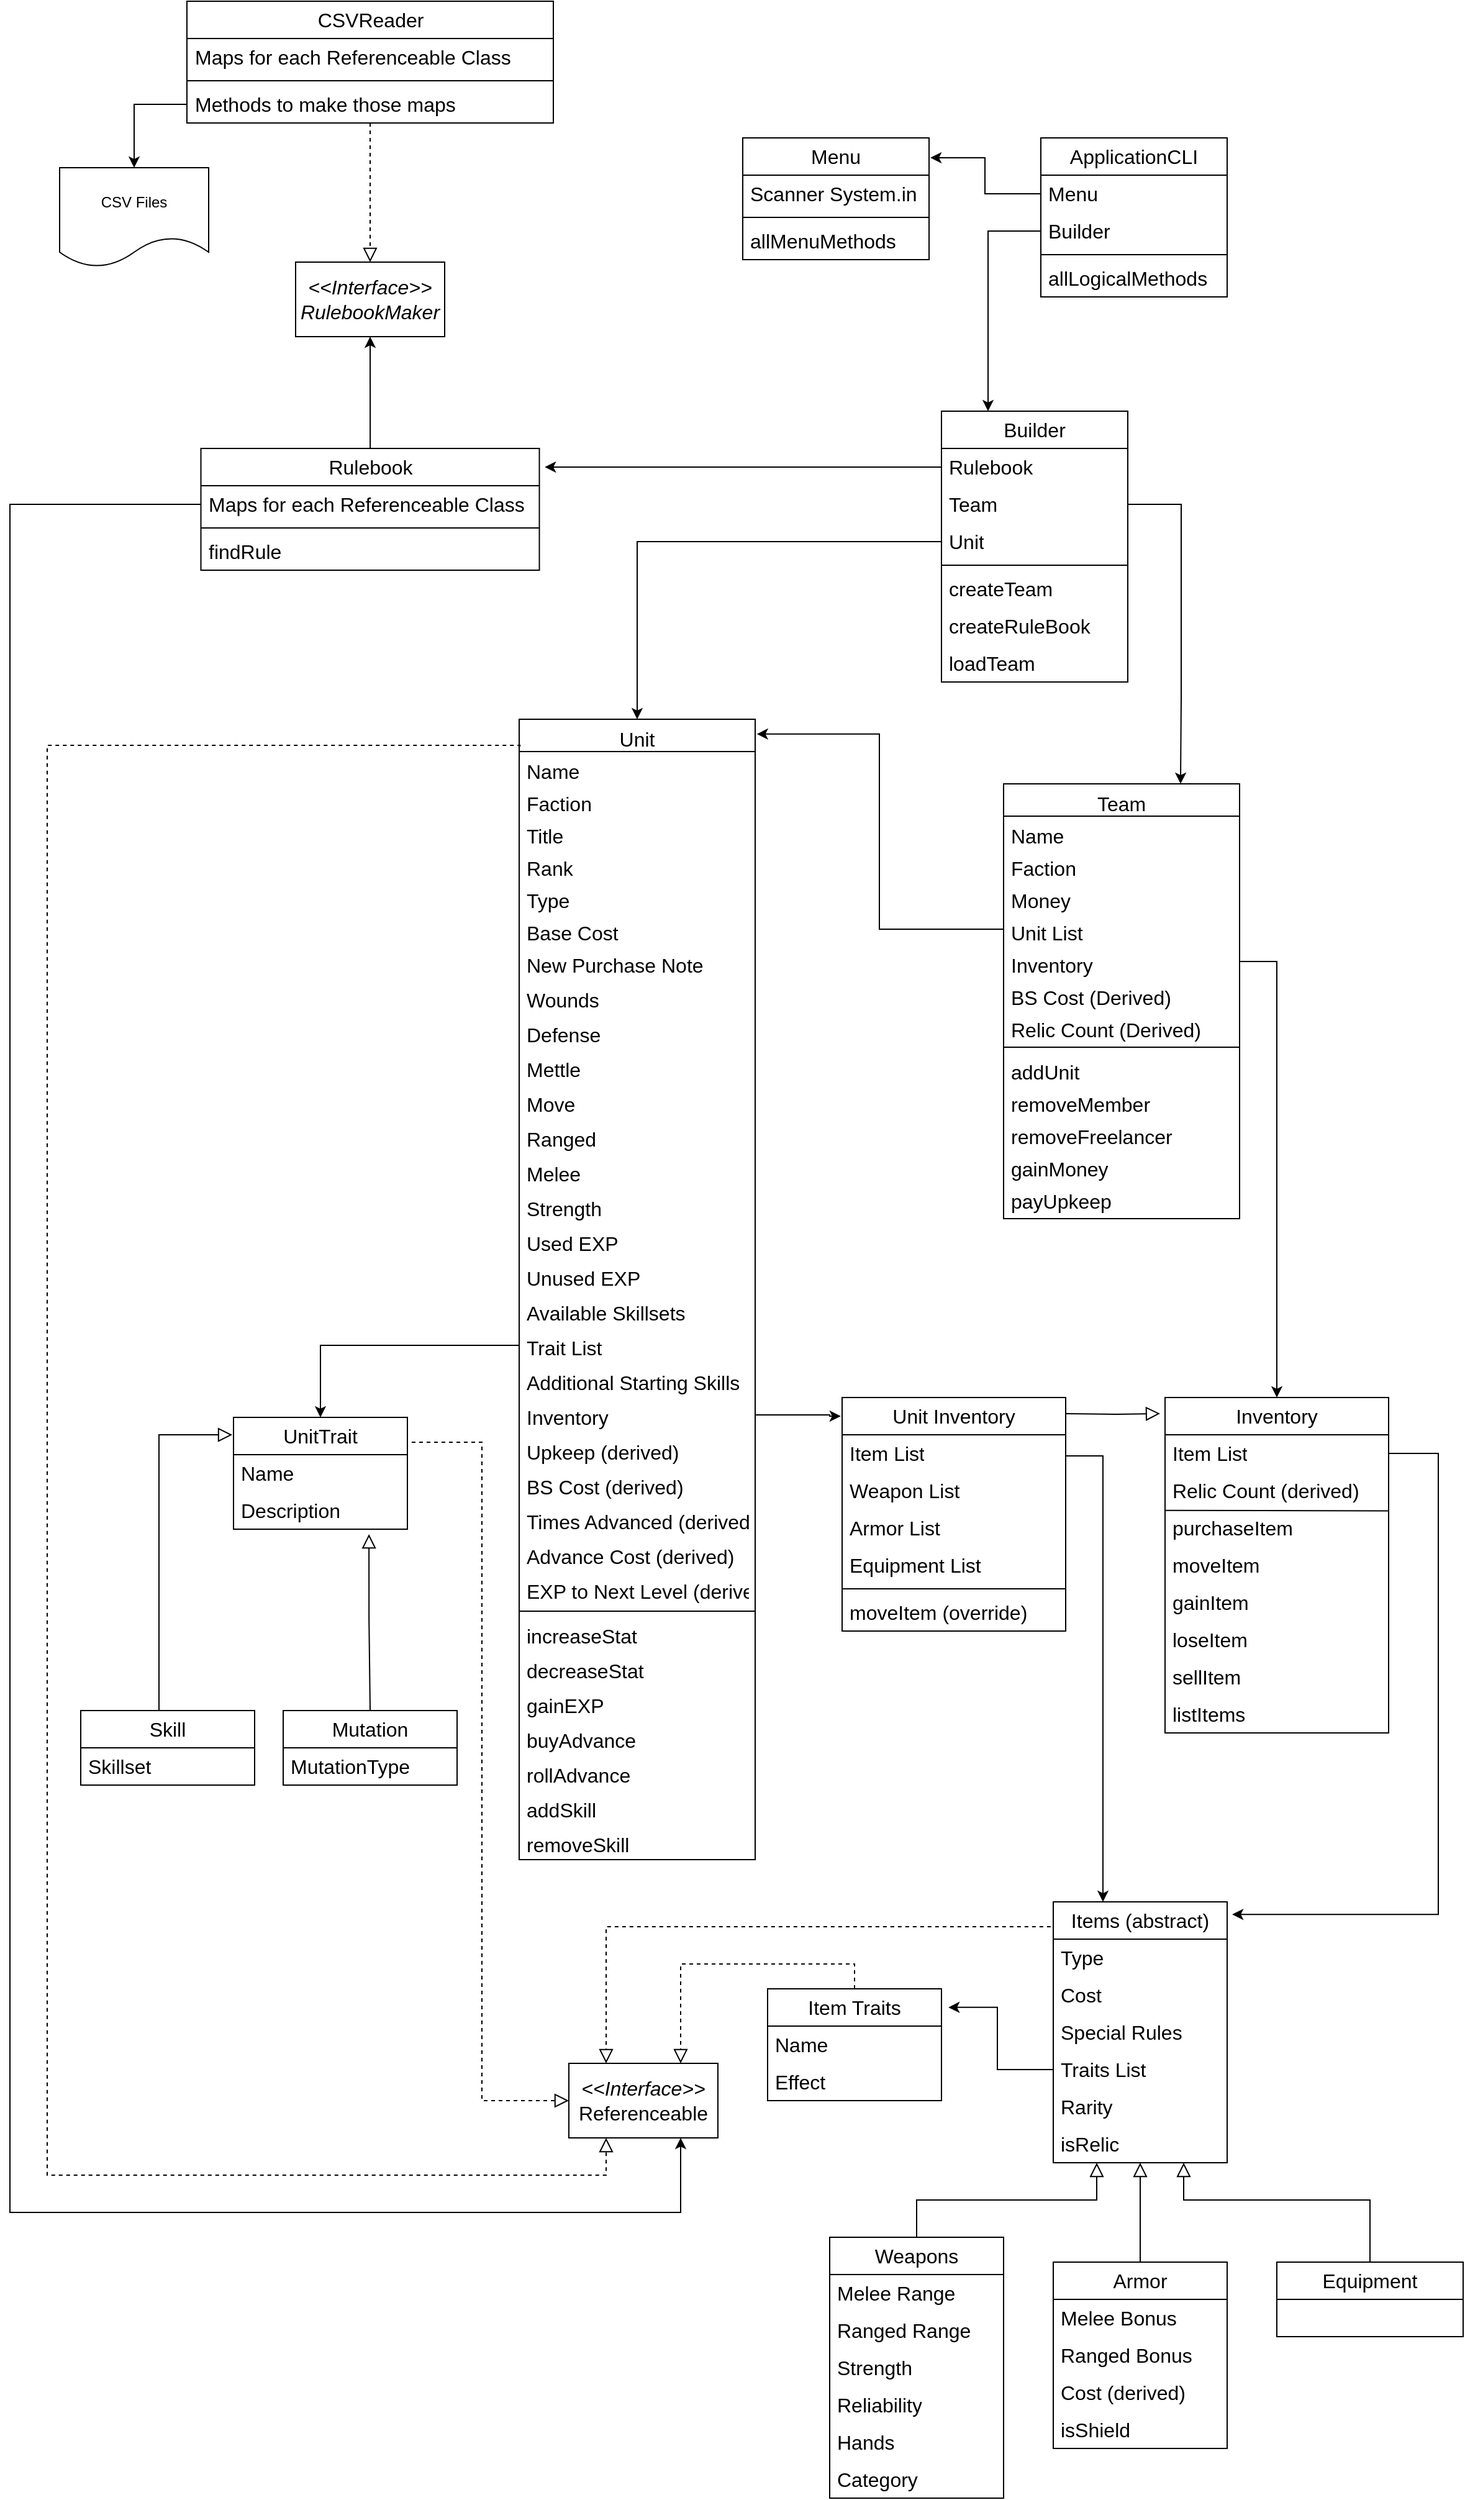 <mxfile version="23.1.5" type="device">
  <diagram id="C5RBs43oDa-KdzZeNtuy" name="Page-1">
    <mxGraphModel dx="2261" dy="1963" grid="1" gridSize="10" guides="1" tooltips="1" connect="1" arrows="1" fold="1" page="1" pageScale="1" pageWidth="827" pageHeight="1169" math="0" shadow="0">
      <root>
        <mxCell id="WIyWlLk6GJQsqaUBKTNV-0" />
        <mxCell id="WIyWlLk6GJQsqaUBKTNV-1" parent="WIyWlLk6GJQsqaUBKTNV-0" />
        <mxCell id="zkfFHV4jXpPFQw0GAbJ--0" value="Unit" style="swimlane;fontStyle=0;align=center;verticalAlign=top;childLayout=stackLayout;horizontal=1;startSize=26;horizontalStack=0;resizeParent=1;resizeLast=0;collapsible=1;marginBottom=0;rounded=0;shadow=0;strokeWidth=1;fontSize=16;" parent="WIyWlLk6GJQsqaUBKTNV-1" vertex="1">
          <mxGeometry x="-200" y="-22" width="190" height="918" as="geometry">
            <mxRectangle x="130" y="40" width="160" height="26" as="alternateBounds" />
          </mxGeometry>
        </mxCell>
        <mxCell id="zkfFHV4jXpPFQw0GAbJ--1" value="Name" style="text;align=left;verticalAlign=top;spacingLeft=4;spacingRight=4;overflow=hidden;rotatable=0;points=[[0,0.5],[1,0.5]];portConstraint=eastwest;fontSize=16;" parent="zkfFHV4jXpPFQw0GAbJ--0" vertex="1">
          <mxGeometry y="26" width="190" height="26" as="geometry" />
        </mxCell>
        <mxCell id="zkfFHV4jXpPFQw0GAbJ--2" value="Faction" style="text;align=left;verticalAlign=top;spacingLeft=4;spacingRight=4;overflow=hidden;rotatable=0;points=[[0,0.5],[1,0.5]];portConstraint=eastwest;rounded=0;shadow=0;html=0;fontSize=16;" parent="zkfFHV4jXpPFQw0GAbJ--0" vertex="1">
          <mxGeometry y="52" width="190" height="26" as="geometry" />
        </mxCell>
        <mxCell id="zkfFHV4jXpPFQw0GAbJ--3" value="Title" style="text;align=left;verticalAlign=top;spacingLeft=4;spacingRight=4;overflow=hidden;rotatable=0;points=[[0,0.5],[1,0.5]];portConstraint=eastwest;rounded=0;shadow=0;html=0;fontSize=16;" parent="zkfFHV4jXpPFQw0GAbJ--0" vertex="1">
          <mxGeometry y="78" width="190" height="26" as="geometry" />
        </mxCell>
        <mxCell id="zkfFHV4jXpPFQw0GAbJ--5" value="Rank" style="text;align=left;verticalAlign=top;spacingLeft=4;spacingRight=4;overflow=hidden;rotatable=0;points=[[0,0.5],[1,0.5]];portConstraint=eastwest;fontSize=16;" parent="zkfFHV4jXpPFQw0GAbJ--0" vertex="1">
          <mxGeometry y="104" width="190" height="26" as="geometry" />
        </mxCell>
        <mxCell id="XmAUDb123JBUmeb0tgPc-13" value="Type" style="text;align=left;verticalAlign=top;spacingLeft=4;spacingRight=4;overflow=hidden;rotatable=0;points=[[0,0.5],[1,0.5]];portConstraint=eastwest;fontSize=16;" parent="zkfFHV4jXpPFQw0GAbJ--0" vertex="1">
          <mxGeometry y="130" width="190" height="26" as="geometry" />
        </mxCell>
        <mxCell id="XmAUDb123JBUmeb0tgPc-14" value="Base Cost" style="text;align=left;verticalAlign=top;spacingLeft=4;spacingRight=4;overflow=hidden;rotatable=0;points=[[0,0.5],[1,0.5]];portConstraint=eastwest;fontSize=16;" parent="zkfFHV4jXpPFQw0GAbJ--0" vertex="1">
          <mxGeometry y="156" width="190" height="26" as="geometry" />
        </mxCell>
        <mxCell id="XmAUDb123JBUmeb0tgPc-22" value="New Purchase Note" style="text;align=left;verticalAlign=top;spacingLeft=4;spacingRight=4;overflow=hidden;rotatable=0;points=[[0,0.5],[1,0.5]];portConstraint=eastwest;fontSize=16;" parent="zkfFHV4jXpPFQw0GAbJ--0" vertex="1">
          <mxGeometry y="182" width="190" height="28" as="geometry" />
        </mxCell>
        <mxCell id="nKGg7BLcYMt5oblcio4v-15" value="Wounds" style="text;align=left;verticalAlign=top;spacingLeft=4;spacingRight=4;overflow=hidden;rotatable=0;points=[[0,0.5],[1,0.5]];portConstraint=eastwest;fontSize=16;" parent="zkfFHV4jXpPFQw0GAbJ--0" vertex="1">
          <mxGeometry y="210" width="190" height="28" as="geometry" />
        </mxCell>
        <mxCell id="nKGg7BLcYMt5oblcio4v-16" value="Defense" style="text;align=left;verticalAlign=top;spacingLeft=4;spacingRight=4;overflow=hidden;rotatable=0;points=[[0,0.5],[1,0.5]];portConstraint=eastwest;fontSize=16;" parent="zkfFHV4jXpPFQw0GAbJ--0" vertex="1">
          <mxGeometry y="238" width="190" height="28" as="geometry" />
        </mxCell>
        <mxCell id="nKGg7BLcYMt5oblcio4v-17" value="Mettle" style="text;align=left;verticalAlign=top;spacingLeft=4;spacingRight=4;overflow=hidden;rotatable=0;points=[[0,0.5],[1,0.5]];portConstraint=eastwest;fontSize=16;" parent="zkfFHV4jXpPFQw0GAbJ--0" vertex="1">
          <mxGeometry y="266" width="190" height="28" as="geometry" />
        </mxCell>
        <mxCell id="nKGg7BLcYMt5oblcio4v-18" value="Move" style="text;align=left;verticalAlign=top;spacingLeft=4;spacingRight=4;overflow=hidden;rotatable=0;points=[[0,0.5],[1,0.5]];portConstraint=eastwest;fontSize=16;" parent="zkfFHV4jXpPFQw0GAbJ--0" vertex="1">
          <mxGeometry y="294" width="190" height="28" as="geometry" />
        </mxCell>
        <mxCell id="nKGg7BLcYMt5oblcio4v-19" value="Ranged" style="text;align=left;verticalAlign=top;spacingLeft=4;spacingRight=4;overflow=hidden;rotatable=0;points=[[0,0.5],[1,0.5]];portConstraint=eastwest;fontSize=16;" parent="zkfFHV4jXpPFQw0GAbJ--0" vertex="1">
          <mxGeometry y="322" width="190" height="28" as="geometry" />
        </mxCell>
        <mxCell id="nKGg7BLcYMt5oblcio4v-20" value="Melee" style="text;align=left;verticalAlign=top;spacingLeft=4;spacingRight=4;overflow=hidden;rotatable=0;points=[[0,0.5],[1,0.5]];portConstraint=eastwest;fontSize=16;" parent="zkfFHV4jXpPFQw0GAbJ--0" vertex="1">
          <mxGeometry y="350" width="190" height="28" as="geometry" />
        </mxCell>
        <mxCell id="nKGg7BLcYMt5oblcio4v-21" value="Strength" style="text;align=left;verticalAlign=top;spacingLeft=4;spacingRight=4;overflow=hidden;rotatable=0;points=[[0,0.5],[1,0.5]];portConstraint=eastwest;fontSize=16;" parent="zkfFHV4jXpPFQw0GAbJ--0" vertex="1">
          <mxGeometry y="378" width="190" height="28" as="geometry" />
        </mxCell>
        <mxCell id="XmAUDb123JBUmeb0tgPc-89" value="Used EXP" style="text;align=left;verticalAlign=top;spacingLeft=4;spacingRight=4;overflow=hidden;rotatable=0;points=[[0,0.5],[1,0.5]];portConstraint=eastwest;fontSize=16;" parent="zkfFHV4jXpPFQw0GAbJ--0" vertex="1">
          <mxGeometry y="406" width="190" height="28" as="geometry" />
        </mxCell>
        <mxCell id="nKGg7BLcYMt5oblcio4v-80" value="Unused EXP" style="text;align=left;verticalAlign=top;spacingLeft=4;spacingRight=4;overflow=hidden;rotatable=0;points=[[0,0.5],[1,0.5]];portConstraint=eastwest;fontSize=16;" parent="zkfFHV4jXpPFQw0GAbJ--0" vertex="1">
          <mxGeometry y="434" width="190" height="28" as="geometry" />
        </mxCell>
        <mxCell id="nKGg7BLcYMt5oblcio4v-87" value="Available Skillsets" style="text;align=left;verticalAlign=top;spacingLeft=4;spacingRight=4;overflow=hidden;rotatable=0;points=[[0,0.5],[1,0.5]];portConstraint=eastwest;fontSize=16;" parent="zkfFHV4jXpPFQw0GAbJ--0" vertex="1">
          <mxGeometry y="462" width="190" height="28" as="geometry" />
        </mxCell>
        <mxCell id="XmAUDb123JBUmeb0tgPc-23" value="Trait List" style="text;align=left;verticalAlign=top;spacingLeft=4;spacingRight=4;overflow=hidden;rotatable=0;points=[[0,0.5],[1,0.5]];portConstraint=eastwest;fontSize=16;" parent="zkfFHV4jXpPFQw0GAbJ--0" vertex="1">
          <mxGeometry y="490" width="190" height="28" as="geometry" />
        </mxCell>
        <mxCell id="vofUAd1-mt_H1AyRn3OF-0" value="Additional Starting Skills" style="text;align=left;verticalAlign=top;spacingLeft=4;spacingRight=4;overflow=hidden;rotatable=0;points=[[0,0.5],[1,0.5]];portConstraint=eastwest;fontSize=16;" parent="zkfFHV4jXpPFQw0GAbJ--0" vertex="1">
          <mxGeometry y="518" width="190" height="28" as="geometry" />
        </mxCell>
        <mxCell id="XmAUDb123JBUmeb0tgPc-24" value="Inventory" style="text;align=left;verticalAlign=top;spacingLeft=4;spacingRight=4;overflow=hidden;rotatable=0;points=[[0,0.5],[1,0.5]];portConstraint=eastwest;fontSize=16;" parent="zkfFHV4jXpPFQw0GAbJ--0" vertex="1">
          <mxGeometry y="546" width="190" height="28" as="geometry" />
        </mxCell>
        <mxCell id="XmAUDb123JBUmeb0tgPc-32" value="Upkeep (derived)" style="text;align=left;verticalAlign=top;spacingLeft=4;spacingRight=4;overflow=hidden;rotatable=0;points=[[0,0.5],[1,0.5]];portConstraint=eastwest;fontSize=16;" parent="zkfFHV4jXpPFQw0GAbJ--0" vertex="1">
          <mxGeometry y="574" width="190" height="28" as="geometry" />
        </mxCell>
        <mxCell id="XmAUDb123JBUmeb0tgPc-33" value="BS Cost (derived)" style="text;align=left;verticalAlign=top;spacingLeft=4;spacingRight=4;overflow=hidden;rotatable=0;points=[[0,0.5],[1,0.5]];portConstraint=eastwest;fontSize=16;" parent="zkfFHV4jXpPFQw0GAbJ--0" vertex="1">
          <mxGeometry y="602" width="190" height="28" as="geometry" />
        </mxCell>
        <mxCell id="nKGg7BLcYMt5oblcio4v-82" value="Times Advanced (derived)" style="text;align=left;verticalAlign=top;spacingLeft=4;spacingRight=4;overflow=hidden;rotatable=0;points=[[0,0.5],[1,0.5]];portConstraint=eastwest;fontSize=16;" parent="zkfFHV4jXpPFQw0GAbJ--0" vertex="1">
          <mxGeometry y="630" width="190" height="28" as="geometry" />
        </mxCell>
        <mxCell id="nKGg7BLcYMt5oblcio4v-83" value="Advance Cost (derived)" style="text;align=left;verticalAlign=top;spacingLeft=4;spacingRight=4;overflow=hidden;rotatable=0;points=[[0,0.5],[1,0.5]];portConstraint=eastwest;fontSize=16;" parent="zkfFHV4jXpPFQw0GAbJ--0" vertex="1">
          <mxGeometry y="658" width="190" height="28" as="geometry" />
        </mxCell>
        <mxCell id="nKGg7BLcYMt5oblcio4v-81" value="EXP to Next Level (derived)" style="text;align=left;verticalAlign=top;spacingLeft=4;spacingRight=4;overflow=hidden;rotatable=0;points=[[0,0.5],[1,0.5]];portConstraint=eastwest;fontSize=16;" parent="zkfFHV4jXpPFQw0GAbJ--0" vertex="1">
          <mxGeometry y="686" width="190" height="28" as="geometry" />
        </mxCell>
        <mxCell id="zkfFHV4jXpPFQw0GAbJ--4" value="" style="line;html=1;strokeWidth=1;align=left;verticalAlign=middle;spacingTop=-1;spacingLeft=3;spacingRight=3;rotatable=0;labelPosition=right;points=[];portConstraint=eastwest;fontSize=16;" parent="zkfFHV4jXpPFQw0GAbJ--0" vertex="1">
          <mxGeometry y="714" width="190" height="8" as="geometry" />
        </mxCell>
        <mxCell id="nKGg7BLcYMt5oblcio4v-22" value="increaseStat" style="text;align=left;verticalAlign=top;spacingLeft=4;spacingRight=4;overflow=hidden;rotatable=0;points=[[0,0.5],[1,0.5]];portConstraint=eastwest;fontSize=16;" parent="zkfFHV4jXpPFQw0GAbJ--0" vertex="1">
          <mxGeometry y="722" width="190" height="28" as="geometry" />
        </mxCell>
        <mxCell id="nKGg7BLcYMt5oblcio4v-23" value="decreaseStat&#xa;" style="text;align=left;verticalAlign=top;spacingLeft=4;spacingRight=4;overflow=hidden;rotatable=0;points=[[0,0.5],[1,0.5]];portConstraint=eastwest;fontSize=16;" parent="zkfFHV4jXpPFQw0GAbJ--0" vertex="1">
          <mxGeometry y="750" width="190" height="28" as="geometry" />
        </mxCell>
        <mxCell id="nKGg7BLcYMt5oblcio4v-84" value="gainEXP" style="text;align=left;verticalAlign=top;spacingLeft=4;spacingRight=4;overflow=hidden;rotatable=0;points=[[0,0.5],[1,0.5]];portConstraint=eastwest;fontSize=16;" parent="zkfFHV4jXpPFQw0GAbJ--0" vertex="1">
          <mxGeometry y="778" width="190" height="28" as="geometry" />
        </mxCell>
        <mxCell id="nKGg7BLcYMt5oblcio4v-85" value="buyAdvance" style="text;align=left;verticalAlign=top;spacingLeft=4;spacingRight=4;overflow=hidden;rotatable=0;points=[[0,0.5],[1,0.5]];portConstraint=eastwest;fontSize=16;" parent="zkfFHV4jXpPFQw0GAbJ--0" vertex="1">
          <mxGeometry y="806" width="190" height="28" as="geometry" />
        </mxCell>
        <mxCell id="nKGg7BLcYMt5oblcio4v-86" value="rollAdvance" style="text;align=left;verticalAlign=top;spacingLeft=4;spacingRight=4;overflow=hidden;rotatable=0;points=[[0,0.5],[1,0.5]];portConstraint=eastwest;fontSize=16;" parent="zkfFHV4jXpPFQw0GAbJ--0" vertex="1">
          <mxGeometry y="834" width="190" height="28" as="geometry" />
        </mxCell>
        <mxCell id="nKGg7BLcYMt5oblcio4v-88" value="addSkill" style="text;align=left;verticalAlign=top;spacingLeft=4;spacingRight=4;overflow=hidden;rotatable=0;points=[[0,0.5],[1,0.5]];portConstraint=eastwest;fontSize=16;" parent="zkfFHV4jXpPFQw0GAbJ--0" vertex="1">
          <mxGeometry y="862" width="190" height="28" as="geometry" />
        </mxCell>
        <mxCell id="nKGg7BLcYMt5oblcio4v-89" value="removeSkill" style="text;align=left;verticalAlign=top;spacingLeft=4;spacingRight=4;overflow=hidden;rotatable=0;points=[[0,0.5],[1,0.5]];portConstraint=eastwest;fontSize=16;" parent="zkfFHV4jXpPFQw0GAbJ--0" vertex="1">
          <mxGeometry y="890" width="190" height="28" as="geometry" />
        </mxCell>
        <mxCell id="zkfFHV4jXpPFQw0GAbJ--17" value="Team" style="swimlane;fontStyle=0;align=center;verticalAlign=top;childLayout=stackLayout;horizontal=1;startSize=26;horizontalStack=0;resizeParent=1;resizeLast=0;collapsible=1;marginBottom=0;rounded=0;shadow=0;strokeWidth=1;fontSize=16;" parent="WIyWlLk6GJQsqaUBKTNV-1" vertex="1">
          <mxGeometry x="190" y="30" width="190" height="350" as="geometry">
            <mxRectangle x="550" y="140" width="160" height="26" as="alternateBounds" />
          </mxGeometry>
        </mxCell>
        <mxCell id="zkfFHV4jXpPFQw0GAbJ--22" value="Name" style="text;align=left;verticalAlign=top;spacingLeft=4;spacingRight=4;overflow=hidden;rotatable=0;points=[[0,0.5],[1,0.5]];portConstraint=eastwest;rounded=0;shadow=0;html=0;fontSize=16;" parent="zkfFHV4jXpPFQw0GAbJ--17" vertex="1">
          <mxGeometry y="26" width="190" height="26" as="geometry" />
        </mxCell>
        <mxCell id="XmAUDb123JBUmeb0tgPc-0" value="Faction" style="text;align=left;verticalAlign=top;spacingLeft=4;spacingRight=4;overflow=hidden;rotatable=0;points=[[0,0.5],[1,0.5]];portConstraint=eastwest;rounded=0;shadow=0;html=0;fontSize=16;" parent="zkfFHV4jXpPFQw0GAbJ--17" vertex="1">
          <mxGeometry y="52" width="190" height="26" as="geometry" />
        </mxCell>
        <mxCell id="zkfFHV4jXpPFQw0GAbJ--24" value="Money" style="text;align=left;verticalAlign=top;spacingLeft=4;spacingRight=4;overflow=hidden;rotatable=0;points=[[0,0.5],[1,0.5]];portConstraint=eastwest;fontSize=16;" parent="zkfFHV4jXpPFQw0GAbJ--17" vertex="1">
          <mxGeometry y="78" width="190" height="26" as="geometry" />
        </mxCell>
        <mxCell id="XmAUDb123JBUmeb0tgPc-11" value="Unit List" style="text;align=left;verticalAlign=top;spacingLeft=4;spacingRight=4;overflow=hidden;rotatable=0;points=[[0,0.5],[1,0.5]];portConstraint=eastwest;fontSize=16;" parent="zkfFHV4jXpPFQw0GAbJ--17" vertex="1">
          <mxGeometry y="104" width="190" height="26" as="geometry" />
        </mxCell>
        <mxCell id="XmAUDb123JBUmeb0tgPc-2" value="Inventory" style="text;align=left;verticalAlign=top;spacingLeft=4;spacingRight=4;overflow=hidden;rotatable=0;points=[[0,0.5],[1,0.5]];portConstraint=eastwest;fontSize=16;" parent="zkfFHV4jXpPFQw0GAbJ--17" vertex="1">
          <mxGeometry y="130" width="190" height="26" as="geometry" />
        </mxCell>
        <mxCell id="XmAUDb123JBUmeb0tgPc-3" value="BS Cost (Derived)" style="text;align=left;verticalAlign=top;spacingLeft=4;spacingRight=4;overflow=hidden;rotatable=0;points=[[0,0.5],[1,0.5]];portConstraint=eastwest;fontSize=16;" parent="zkfFHV4jXpPFQw0GAbJ--17" vertex="1">
          <mxGeometry y="156" width="190" height="26" as="geometry" />
        </mxCell>
        <mxCell id="XmAUDb123JBUmeb0tgPc-4" value="Relic Count (Derived)" style="text;align=left;verticalAlign=top;spacingLeft=4;spacingRight=4;overflow=hidden;rotatable=0;points=[[0,0.5],[1,0.5]];portConstraint=eastwest;fontSize=16;" parent="zkfFHV4jXpPFQw0GAbJ--17" vertex="1">
          <mxGeometry y="182" width="190" height="26" as="geometry" />
        </mxCell>
        <mxCell id="zkfFHV4jXpPFQw0GAbJ--23" value="" style="line;html=1;strokeWidth=1;align=left;verticalAlign=middle;spacingTop=-1;spacingLeft=3;spacingRight=3;rotatable=0;labelPosition=right;points=[];portConstraint=eastwest;fontSize=16;" parent="zkfFHV4jXpPFQw0GAbJ--17" vertex="1">
          <mxGeometry y="208" width="190" height="8" as="geometry" />
        </mxCell>
        <mxCell id="XmAUDb123JBUmeb0tgPc-5" value="addUnit" style="text;align=left;verticalAlign=top;spacingLeft=4;spacingRight=4;overflow=hidden;rotatable=0;points=[[0,0.5],[1,0.5]];portConstraint=eastwest;fontSize=16;" parent="zkfFHV4jXpPFQw0GAbJ--17" vertex="1">
          <mxGeometry y="216" width="190" height="26" as="geometry" />
        </mxCell>
        <mxCell id="XmAUDb123JBUmeb0tgPc-6" value="removeMember" style="text;align=left;verticalAlign=top;spacingLeft=4;spacingRight=4;overflow=hidden;rotatable=0;points=[[0,0.5],[1,0.5]];portConstraint=eastwest;fontSize=16;" parent="zkfFHV4jXpPFQw0GAbJ--17" vertex="1">
          <mxGeometry y="242" width="190" height="26" as="geometry" />
        </mxCell>
        <mxCell id="XmAUDb123JBUmeb0tgPc-7" value="removeFreelancer" style="text;align=left;verticalAlign=top;spacingLeft=4;spacingRight=4;overflow=hidden;rotatable=0;points=[[0,0.5],[1,0.5]];portConstraint=eastwest;fontSize=16;" parent="zkfFHV4jXpPFQw0GAbJ--17" vertex="1">
          <mxGeometry y="268" width="190" height="26" as="geometry" />
        </mxCell>
        <mxCell id="XmAUDb123JBUmeb0tgPc-8" value="gainMoney" style="text;align=left;verticalAlign=top;spacingLeft=4;spacingRight=4;overflow=hidden;rotatable=0;points=[[0,0.5],[1,0.5]];portConstraint=eastwest;fontSize=16;" parent="zkfFHV4jXpPFQw0GAbJ--17" vertex="1">
          <mxGeometry y="294" width="190" height="26" as="geometry" />
        </mxCell>
        <mxCell id="XmAUDb123JBUmeb0tgPc-9" value="payUpkeep" style="text;align=left;verticalAlign=top;spacingLeft=4;spacingRight=4;overflow=hidden;rotatable=0;points=[[0,0.5],[1,0.5]];portConstraint=eastwest;strokeWidth=2;fontSize=16;" parent="zkfFHV4jXpPFQw0GAbJ--17" vertex="1">
          <mxGeometry y="320" width="190" height="26" as="geometry" />
        </mxCell>
        <mxCell id="XmAUDb123JBUmeb0tgPc-12" value="" style="edgeStyle=orthogonalEdgeStyle;rounded=0;orthogonalLoop=1;jettySize=auto;html=1;fontSize=16;entryX=1.007;entryY=0.013;entryDx=0;entryDy=0;entryPerimeter=0;" parent="WIyWlLk6GJQsqaUBKTNV-1" source="XmAUDb123JBUmeb0tgPc-11" target="zkfFHV4jXpPFQw0GAbJ--0" edge="1">
          <mxGeometry relative="1" as="geometry">
            <mxPoint y="-70" as="targetPoint" />
            <Array as="points">
              <mxPoint x="90" y="147" />
              <mxPoint x="90" y="-10" />
            </Array>
          </mxGeometry>
        </mxCell>
        <mxCell id="XmAUDb123JBUmeb0tgPc-40" style="edgeStyle=orthogonalEdgeStyle;rounded=0;orthogonalLoop=1;jettySize=auto;html=1;exitX=1;exitY=0.5;exitDx=0;exitDy=0;entryX=0.5;entryY=0;entryDx=0;entryDy=0;fontSize=16;" parent="WIyWlLk6GJQsqaUBKTNV-1" source="XmAUDb123JBUmeb0tgPc-2" target="XmAUDb123JBUmeb0tgPc-46" edge="1">
          <mxGeometry relative="1" as="geometry">
            <mxPoint x="510" y="810" as="targetPoint" />
            <Array as="points">
              <mxPoint x="410" y="173" />
              <mxPoint x="410" y="524" />
            </Array>
          </mxGeometry>
        </mxCell>
        <mxCell id="XmAUDb123JBUmeb0tgPc-46" value="Inventory" style="swimlane;fontStyle=0;childLayout=stackLayout;horizontal=1;startSize=30;horizontalStack=0;resizeParent=1;resizeParentMax=0;resizeLast=0;collapsible=1;marginBottom=0;whiteSpace=wrap;html=1;fontSize=16;" parent="WIyWlLk6GJQsqaUBKTNV-1" vertex="1">
          <mxGeometry x="320" y="524" width="180" height="270" as="geometry" />
        </mxCell>
        <mxCell id="XmAUDb123JBUmeb0tgPc-120" value="&lt;div style=&quot;font-size: 16px;&quot;&gt;Item List&lt;/div&gt;" style="text;strokeColor=none;fillColor=none;align=left;verticalAlign=middle;spacingLeft=4;spacingRight=4;overflow=hidden;points=[[0,0.5],[1,0.5]];portConstraint=eastwest;rotatable=0;whiteSpace=wrap;html=1;fontSize=16;" parent="XmAUDb123JBUmeb0tgPc-46" vertex="1">
          <mxGeometry y="30" width="180" height="30" as="geometry" />
        </mxCell>
        <mxCell id="XmAUDb123JBUmeb0tgPc-90" value="Relic Count (derived)" style="text;strokeColor=none;fillColor=none;align=left;verticalAlign=middle;spacingLeft=4;spacingRight=4;overflow=hidden;points=[[0,0.5],[1,0.5]];portConstraint=eastwest;rotatable=0;whiteSpace=wrap;html=1;fontSize=16;" parent="XmAUDb123JBUmeb0tgPc-46" vertex="1">
          <mxGeometry y="60" width="180" height="30" as="geometry" />
        </mxCell>
        <mxCell id="XmAUDb123JBUmeb0tgPc-110" value="purchaseItem" style="text;strokeColor=none;fillColor=none;align=left;verticalAlign=middle;spacingLeft=4;spacingRight=4;overflow=hidden;points=[[0,0.5],[1,0.5]];portConstraint=eastwest;rotatable=0;whiteSpace=wrap;html=1;fontSize=16;" parent="XmAUDb123JBUmeb0tgPc-46" vertex="1">
          <mxGeometry y="90" width="180" height="30" as="geometry" />
        </mxCell>
        <mxCell id="XmAUDb123JBUmeb0tgPc-117" value="" style="endArrow=none;html=1;rounded=0;exitX=-0.003;exitY=0.029;exitDx=0;exitDy=0;exitPerimeter=0;entryX=0.997;entryY=1.043;entryDx=0;entryDy=0;entryPerimeter=0;fontSize=16;" parent="XmAUDb123JBUmeb0tgPc-46" source="XmAUDb123JBUmeb0tgPc-110" target="XmAUDb123JBUmeb0tgPc-90" edge="1">
          <mxGeometry width="50" height="50" relative="1" as="geometry">
            <mxPoint x="90" y="110" as="sourcePoint" />
            <mxPoint x="140" y="60" as="targetPoint" />
          </mxGeometry>
        </mxCell>
        <mxCell id="XmAUDb123JBUmeb0tgPc-113" value="&lt;div style=&quot;font-size: 16px;&quot;&gt;moveItem&lt;/div&gt;" style="text;strokeColor=none;fillColor=none;align=left;verticalAlign=middle;spacingLeft=4;spacingRight=4;overflow=hidden;points=[[0,0.5],[1,0.5]];portConstraint=eastwest;rotatable=0;whiteSpace=wrap;html=1;fontSize=16;" parent="XmAUDb123JBUmeb0tgPc-46" vertex="1">
          <mxGeometry y="120" width="180" height="30" as="geometry" />
        </mxCell>
        <mxCell id="XmAUDb123JBUmeb0tgPc-111" value="gainItem" style="text;strokeColor=none;fillColor=none;align=left;verticalAlign=middle;spacingLeft=4;spacingRight=4;overflow=hidden;points=[[0,0.5],[1,0.5]];portConstraint=eastwest;rotatable=0;whiteSpace=wrap;html=1;fontSize=16;" parent="XmAUDb123JBUmeb0tgPc-46" vertex="1">
          <mxGeometry y="150" width="180" height="30" as="geometry" />
        </mxCell>
        <mxCell id="XmAUDb123JBUmeb0tgPc-115" value="loseItem" style="text;strokeColor=none;fillColor=none;align=left;verticalAlign=middle;spacingLeft=4;spacingRight=4;overflow=hidden;points=[[0,0.5],[1,0.5]];portConstraint=eastwest;rotatable=0;whiteSpace=wrap;html=1;fontSize=16;" parent="XmAUDb123JBUmeb0tgPc-46" vertex="1">
          <mxGeometry y="180" width="180" height="30" as="geometry" />
        </mxCell>
        <mxCell id="XmAUDb123JBUmeb0tgPc-116" value="sellItem" style="text;strokeColor=none;fillColor=none;align=left;verticalAlign=middle;spacingLeft=4;spacingRight=4;overflow=hidden;points=[[0,0.5],[1,0.5]];portConstraint=eastwest;rotatable=0;whiteSpace=wrap;html=1;fontSize=16;" parent="XmAUDb123JBUmeb0tgPc-46" vertex="1">
          <mxGeometry y="210" width="180" height="30" as="geometry" />
        </mxCell>
        <mxCell id="XmAUDb123JBUmeb0tgPc-126" value="listItems" style="text;strokeColor=none;fillColor=none;align=left;verticalAlign=middle;spacingLeft=4;spacingRight=4;overflow=hidden;points=[[0,0.5],[1,0.5]];portConstraint=eastwest;rotatable=0;whiteSpace=wrap;html=1;fontSize=16;" parent="XmAUDb123JBUmeb0tgPc-46" vertex="1">
          <mxGeometry y="240" width="180" height="30" as="geometry" />
        </mxCell>
        <mxCell id="XmAUDb123JBUmeb0tgPc-109" style="edgeStyle=orthogonalEdgeStyle;rounded=0;orthogonalLoop=1;jettySize=auto;html=1;endArrow=block;endFill=0;endSize=9;fontSize=16;entryX=-0.022;entryY=0.048;entryDx=0;entryDy=0;entryPerimeter=0;" parent="WIyWlLk6GJQsqaUBKTNV-1" target="XmAUDb123JBUmeb0tgPc-46" edge="1">
          <mxGeometry relative="1" as="geometry">
            <mxPoint x="240" y="537" as="sourcePoint" />
            <mxPoint x="280" y="610" as="targetPoint" />
            <Array as="points" />
          </mxGeometry>
        </mxCell>
        <mxCell id="XmAUDb123JBUmeb0tgPc-51" value="Unit Inventory" style="swimlane;fontStyle=0;childLayout=stackLayout;horizontal=1;startSize=30;horizontalStack=0;resizeParent=1;resizeParentMax=0;resizeLast=0;collapsible=1;marginBottom=0;whiteSpace=wrap;html=1;fontSize=16;" parent="WIyWlLk6GJQsqaUBKTNV-1" vertex="1">
          <mxGeometry x="60" y="524" width="180" height="188" as="geometry" />
        </mxCell>
        <mxCell id="XmAUDb123JBUmeb0tgPc-121" value="Item List" style="text;strokeColor=none;fillColor=none;align=left;verticalAlign=middle;spacingLeft=4;spacingRight=4;overflow=hidden;points=[[0,0.5],[1,0.5]];portConstraint=eastwest;rotatable=0;whiteSpace=wrap;html=1;fontSize=16;" parent="XmAUDb123JBUmeb0tgPc-51" vertex="1">
          <mxGeometry y="30" width="180" height="30" as="geometry" />
        </mxCell>
        <mxCell id="XmAUDb123JBUmeb0tgPc-52" value="Weapon List" style="text;strokeColor=none;fillColor=none;align=left;verticalAlign=middle;spacingLeft=4;spacingRight=4;overflow=hidden;points=[[0,0.5],[1,0.5]];portConstraint=eastwest;rotatable=0;whiteSpace=wrap;html=1;fontSize=16;" parent="XmAUDb123JBUmeb0tgPc-51" vertex="1">
          <mxGeometry y="60" width="180" height="30" as="geometry" />
        </mxCell>
        <mxCell id="XmAUDb123JBUmeb0tgPc-53" value="Armor List" style="text;strokeColor=none;fillColor=none;align=left;verticalAlign=middle;spacingLeft=4;spacingRight=4;overflow=hidden;points=[[0,0.5],[1,0.5]];portConstraint=eastwest;rotatable=0;whiteSpace=wrap;html=1;fontSize=16;" parent="XmAUDb123JBUmeb0tgPc-51" vertex="1">
          <mxGeometry y="90" width="180" height="30" as="geometry" />
        </mxCell>
        <mxCell id="XmAUDb123JBUmeb0tgPc-54" value="Equipment List" style="text;strokeColor=none;fillColor=none;align=left;verticalAlign=middle;spacingLeft=4;spacingRight=4;overflow=hidden;points=[[0,0.5],[1,0.5]];portConstraint=eastwest;rotatable=0;whiteSpace=wrap;html=1;fontSize=16;" parent="XmAUDb123JBUmeb0tgPc-51" vertex="1">
          <mxGeometry y="120" width="180" height="30" as="geometry" />
        </mxCell>
        <mxCell id="XmAUDb123JBUmeb0tgPc-96" value="" style="line;html=1;strokeWidth=1;align=left;verticalAlign=middle;spacingTop=-1;spacingLeft=3;spacingRight=3;rotatable=0;labelPosition=right;points=[];portConstraint=eastwest;fontSize=16;" parent="XmAUDb123JBUmeb0tgPc-51" vertex="1">
          <mxGeometry y="150" width="180" height="8" as="geometry" />
        </mxCell>
        <mxCell id="XmAUDb123JBUmeb0tgPc-97" value="moveItem (override)" style="text;strokeColor=none;fillColor=none;align=left;verticalAlign=middle;spacingLeft=4;spacingRight=4;overflow=hidden;points=[[0,0.5],[1,0.5]];portConstraint=eastwest;rotatable=0;whiteSpace=wrap;html=1;fontSize=16;" parent="XmAUDb123JBUmeb0tgPc-51" vertex="1">
          <mxGeometry y="158" width="180" height="30" as="geometry" />
        </mxCell>
        <mxCell id="XmAUDb123JBUmeb0tgPc-56" style="edgeStyle=orthogonalEdgeStyle;rounded=0;orthogonalLoop=1;jettySize=auto;html=1;exitX=1;exitY=0.5;exitDx=0;exitDy=0;fontSize=16;entryX=-0.006;entryY=0.08;entryDx=0;entryDy=0;entryPerimeter=0;" parent="WIyWlLk6GJQsqaUBKTNV-1" source="XmAUDb123JBUmeb0tgPc-24" target="XmAUDb123JBUmeb0tgPc-51" edge="1">
          <mxGeometry relative="1" as="geometry">
            <Array as="points">
              <mxPoint x="50" y="538" />
              <mxPoint x="50" y="539" />
            </Array>
            <mxPoint x="60" y="450" as="targetPoint" />
          </mxGeometry>
        </mxCell>
        <mxCell id="fX-_8mDt-YPva1WNbizK-2" style="edgeStyle=orthogonalEdgeStyle;rounded=0;orthogonalLoop=1;jettySize=auto;html=1;exitX=0;exitY=0.048;exitDx=0;exitDy=0;dashed=1;endArrow=block;endFill=0;endSize=9;exitPerimeter=0;fontSize=16;entryX=0.25;entryY=0;entryDx=0;entryDy=0;" parent="WIyWlLk6GJQsqaUBKTNV-1" source="XmAUDb123JBUmeb0tgPc-127" target="fX-_8mDt-YPva1WNbizK-0" edge="1">
          <mxGeometry relative="1" as="geometry">
            <Array as="points">
              <mxPoint x="230" y="950" />
              <mxPoint x="-130" y="950" />
            </Array>
            <mxPoint x="20" y="1080" as="targetPoint" />
          </mxGeometry>
        </mxCell>
        <mxCell id="XmAUDb123JBUmeb0tgPc-127" value="Items (abstract)" style="swimlane;fontStyle=0;childLayout=stackLayout;horizontal=1;startSize=30;horizontalStack=0;resizeParent=1;resizeParentMax=0;resizeLast=0;collapsible=1;marginBottom=0;whiteSpace=wrap;html=1;fontSize=16;" parent="WIyWlLk6GJQsqaUBKTNV-1" vertex="1">
          <mxGeometry x="230" y="930" width="140" height="210" as="geometry" />
        </mxCell>
        <mxCell id="XmAUDb123JBUmeb0tgPc-128" value="Type" style="text;strokeColor=none;fillColor=none;align=left;verticalAlign=middle;spacingLeft=4;spacingRight=4;overflow=hidden;points=[[0,0.5],[1,0.5]];portConstraint=eastwest;rotatable=0;whiteSpace=wrap;html=1;fontSize=16;" parent="XmAUDb123JBUmeb0tgPc-127" vertex="1">
          <mxGeometry y="30" width="140" height="30" as="geometry" />
        </mxCell>
        <mxCell id="XmAUDb123JBUmeb0tgPc-129" value="Cost" style="text;strokeColor=none;fillColor=none;align=left;verticalAlign=middle;spacingLeft=4;spacingRight=4;overflow=hidden;points=[[0,0.5],[1,0.5]];portConstraint=eastwest;rotatable=0;whiteSpace=wrap;html=1;fontSize=16;" parent="XmAUDb123JBUmeb0tgPc-127" vertex="1">
          <mxGeometry y="60" width="140" height="30" as="geometry" />
        </mxCell>
        <mxCell id="XmAUDb123JBUmeb0tgPc-130" value="Special Rules" style="text;strokeColor=none;fillColor=none;align=left;verticalAlign=middle;spacingLeft=4;spacingRight=4;overflow=hidden;points=[[0,0.5],[1,0.5]];portConstraint=eastwest;rotatable=0;whiteSpace=wrap;html=1;fontSize=16;" parent="XmAUDb123JBUmeb0tgPc-127" vertex="1">
          <mxGeometry y="90" width="140" height="30" as="geometry" />
        </mxCell>
        <mxCell id="XmAUDb123JBUmeb0tgPc-131" value="Traits List" style="text;strokeColor=none;fillColor=none;align=left;verticalAlign=middle;spacingLeft=4;spacingRight=4;overflow=hidden;points=[[0,0.5],[1,0.5]];portConstraint=eastwest;rotatable=0;whiteSpace=wrap;html=1;fontSize=16;" parent="XmAUDb123JBUmeb0tgPc-127" vertex="1">
          <mxGeometry y="120" width="140" height="30" as="geometry" />
        </mxCell>
        <mxCell id="XmAUDb123JBUmeb0tgPc-136" value="Rarity" style="text;strokeColor=none;fillColor=none;align=left;verticalAlign=middle;spacingLeft=4;spacingRight=4;overflow=hidden;points=[[0,0.5],[1,0.5]];portConstraint=eastwest;rotatable=0;whiteSpace=wrap;html=1;fontSize=16;" parent="XmAUDb123JBUmeb0tgPc-127" vertex="1">
          <mxGeometry y="150" width="140" height="30" as="geometry" />
        </mxCell>
        <mxCell id="XmAUDb123JBUmeb0tgPc-137" value="isRelic" style="text;strokeColor=none;fillColor=none;align=left;verticalAlign=middle;spacingLeft=4;spacingRight=4;overflow=hidden;points=[[0,0.5],[1,0.5]];portConstraint=eastwest;rotatable=0;whiteSpace=wrap;html=1;fontSize=16;" parent="XmAUDb123JBUmeb0tgPc-127" vertex="1">
          <mxGeometry y="180" width="140" height="30" as="geometry" />
        </mxCell>
        <mxCell id="XmAUDb123JBUmeb0tgPc-138" style="edgeStyle=orthogonalEdgeStyle;rounded=0;orthogonalLoop=1;jettySize=auto;html=1;exitX=0.5;exitY=0;exitDx=0;exitDy=0;endArrow=block;endFill=0;endSize=9;fontSize=16;entryX=0.75;entryY=1;entryDx=0;entryDy=0;" parent="WIyWlLk6GJQsqaUBKTNV-1" source="XmAUDb123JBUmeb0tgPc-132" target="XmAUDb123JBUmeb0tgPc-127" edge="1">
          <mxGeometry relative="1" as="geometry">
            <mxPoint x="440" y="1190" as="targetPoint" />
            <Array as="points">
              <mxPoint x="485" y="1170" />
              <mxPoint x="335" y="1170" />
            </Array>
          </mxGeometry>
        </mxCell>
        <mxCell id="XmAUDb123JBUmeb0tgPc-132" value="Equipment" style="swimlane;fontStyle=0;childLayout=stackLayout;horizontal=1;startSize=30;horizontalStack=0;resizeParent=1;resizeParentMax=0;resizeLast=0;collapsible=1;marginBottom=0;whiteSpace=wrap;html=1;fontSize=16;" parent="WIyWlLk6GJQsqaUBKTNV-1" vertex="1">
          <mxGeometry x="410" y="1220" width="150" height="60" as="geometry" />
        </mxCell>
        <mxCell id="XmAUDb123JBUmeb0tgPc-139" value="Armor" style="swimlane;fontStyle=0;childLayout=stackLayout;horizontal=1;startSize=30;horizontalStack=0;resizeParent=1;resizeParentMax=0;resizeLast=0;collapsible=1;marginBottom=0;whiteSpace=wrap;html=1;fontSize=16;" parent="WIyWlLk6GJQsqaUBKTNV-1" vertex="1">
          <mxGeometry x="230" y="1220" width="140" height="150" as="geometry" />
        </mxCell>
        <mxCell id="XmAUDb123JBUmeb0tgPc-140" value="Melee Bonus" style="text;strokeColor=none;fillColor=none;align=left;verticalAlign=middle;spacingLeft=4;spacingRight=4;overflow=hidden;points=[[0,0.5],[1,0.5]];portConstraint=eastwest;rotatable=0;whiteSpace=wrap;html=1;fontSize=16;" parent="XmAUDb123JBUmeb0tgPc-139" vertex="1">
          <mxGeometry y="30" width="140" height="30" as="geometry" />
        </mxCell>
        <mxCell id="XmAUDb123JBUmeb0tgPc-141" value="Ranged Bonus" style="text;strokeColor=none;fillColor=none;align=left;verticalAlign=middle;spacingLeft=4;spacingRight=4;overflow=hidden;points=[[0,0.5],[1,0.5]];portConstraint=eastwest;rotatable=0;whiteSpace=wrap;html=1;fontSize=16;" parent="XmAUDb123JBUmeb0tgPc-139" vertex="1">
          <mxGeometry y="60" width="140" height="30" as="geometry" />
        </mxCell>
        <mxCell id="XmAUDb123JBUmeb0tgPc-142" value="Cost (derived)" style="text;strokeColor=none;fillColor=none;align=left;verticalAlign=middle;spacingLeft=4;spacingRight=4;overflow=hidden;points=[[0,0.5],[1,0.5]];portConstraint=eastwest;rotatable=0;whiteSpace=wrap;html=1;fontSize=16;" parent="XmAUDb123JBUmeb0tgPc-139" vertex="1">
          <mxGeometry y="90" width="140" height="30" as="geometry" />
        </mxCell>
        <mxCell id="XmAUDb123JBUmeb0tgPc-146" value="isShield" style="text;strokeColor=none;fillColor=none;align=left;verticalAlign=middle;spacingLeft=4;spacingRight=4;overflow=hidden;points=[[0,0.5],[1,0.5]];portConstraint=eastwest;rotatable=0;whiteSpace=wrap;html=1;fontSize=16;" parent="XmAUDb123JBUmeb0tgPc-139" vertex="1">
          <mxGeometry y="120" width="140" height="30" as="geometry" />
        </mxCell>
        <mxCell id="XmAUDb123JBUmeb0tgPc-143" style="edgeStyle=orthogonalEdgeStyle;rounded=0;orthogonalLoop=1;jettySize=auto;html=1;endArrow=block;endFill=0;exitX=0.5;exitY=0;exitDx=0;exitDy=0;endSize=9;fontSize=16;entryX=0.5;entryY=1;entryDx=0;entryDy=0;" parent="WIyWlLk6GJQsqaUBKTNV-1" source="XmAUDb123JBUmeb0tgPc-139" target="XmAUDb123JBUmeb0tgPc-127" edge="1">
          <mxGeometry relative="1" as="geometry">
            <mxPoint x="760" y="1320" as="targetPoint" />
            <Array as="points">
              <mxPoint x="300" y="1200" />
              <mxPoint x="300" y="1200" />
            </Array>
          </mxGeometry>
        </mxCell>
        <mxCell id="XmAUDb123JBUmeb0tgPc-148" value="Weapons" style="swimlane;fontStyle=0;childLayout=stackLayout;horizontal=1;startSize=30;horizontalStack=0;resizeParent=1;resizeParentMax=0;resizeLast=0;collapsible=1;marginBottom=0;whiteSpace=wrap;html=1;fontSize=16;" parent="WIyWlLk6GJQsqaUBKTNV-1" vertex="1">
          <mxGeometry x="50" y="1200" width="140" height="210" as="geometry" />
        </mxCell>
        <mxCell id="XmAUDb123JBUmeb0tgPc-149" value="Melee Range" style="text;strokeColor=none;fillColor=none;align=left;verticalAlign=middle;spacingLeft=4;spacingRight=4;overflow=hidden;points=[[0,0.5],[1,0.5]];portConstraint=eastwest;rotatable=0;whiteSpace=wrap;html=1;fontSize=16;" parent="XmAUDb123JBUmeb0tgPc-148" vertex="1">
          <mxGeometry y="30" width="140" height="30" as="geometry" />
        </mxCell>
        <mxCell id="XmAUDb123JBUmeb0tgPc-150" value="&lt;div style=&quot;font-size: 16px;&quot;&gt;Ranged Range&lt;/div&gt;" style="text;strokeColor=none;fillColor=none;align=left;verticalAlign=middle;spacingLeft=4;spacingRight=4;overflow=hidden;points=[[0,0.5],[1,0.5]];portConstraint=eastwest;rotatable=0;whiteSpace=wrap;html=1;fontSize=16;" parent="XmAUDb123JBUmeb0tgPc-148" vertex="1">
          <mxGeometry y="60" width="140" height="30" as="geometry" />
        </mxCell>
        <mxCell id="XmAUDb123JBUmeb0tgPc-151" value="Strength" style="text;strokeColor=none;fillColor=none;align=left;verticalAlign=middle;spacingLeft=4;spacingRight=4;overflow=hidden;points=[[0,0.5],[1,0.5]];portConstraint=eastwest;rotatable=0;whiteSpace=wrap;html=1;fontSize=16;" parent="XmAUDb123JBUmeb0tgPc-148" vertex="1">
          <mxGeometry y="90" width="140" height="30" as="geometry" />
        </mxCell>
        <mxCell id="XmAUDb123JBUmeb0tgPc-152" value="Reliability" style="text;strokeColor=none;fillColor=none;align=left;verticalAlign=middle;spacingLeft=4;spacingRight=4;overflow=hidden;points=[[0,0.5],[1,0.5]];portConstraint=eastwest;rotatable=0;whiteSpace=wrap;html=1;fontSize=16;" parent="XmAUDb123JBUmeb0tgPc-148" vertex="1">
          <mxGeometry y="120" width="140" height="30" as="geometry" />
        </mxCell>
        <mxCell id="XmAUDb123JBUmeb0tgPc-153" value="Hands" style="text;strokeColor=none;fillColor=none;align=left;verticalAlign=middle;spacingLeft=4;spacingRight=4;overflow=hidden;points=[[0,0.5],[1,0.5]];portConstraint=eastwest;rotatable=0;whiteSpace=wrap;html=1;fontSize=16;" parent="XmAUDb123JBUmeb0tgPc-148" vertex="1">
          <mxGeometry y="150" width="140" height="30" as="geometry" />
        </mxCell>
        <mxCell id="XmAUDb123JBUmeb0tgPc-154" value="Category" style="text;strokeColor=none;fillColor=none;align=left;verticalAlign=middle;spacingLeft=4;spacingRight=4;overflow=hidden;points=[[0,0.5],[1,0.5]];portConstraint=eastwest;rotatable=0;whiteSpace=wrap;html=1;fontSize=16;" parent="XmAUDb123JBUmeb0tgPc-148" vertex="1">
          <mxGeometry y="180" width="140" height="30" as="geometry" />
        </mxCell>
        <mxCell id="XmAUDb123JBUmeb0tgPc-156" style="edgeStyle=orthogonalEdgeStyle;rounded=0;orthogonalLoop=1;jettySize=auto;html=1;endArrow=block;endFill=0;endSize=9;fontSize=16;entryX=0.25;entryY=1;entryDx=0;entryDy=0;exitX=0.5;exitY=0;exitDx=0;exitDy=0;" parent="WIyWlLk6GJQsqaUBKTNV-1" source="XmAUDb123JBUmeb0tgPc-148" target="XmAUDb123JBUmeb0tgPc-127" edge="1">
          <mxGeometry relative="1" as="geometry">
            <mxPoint x="290" y="1210" as="targetPoint" />
          </mxGeometry>
        </mxCell>
        <mxCell id="XmAUDb123JBUmeb0tgPc-157" style="edgeStyle=orthogonalEdgeStyle;rounded=0;orthogonalLoop=1;jettySize=auto;html=1;exitX=1;exitY=0.5;exitDx=0;exitDy=0;fontSize=16;entryX=1.029;entryY=0.048;entryDx=0;entryDy=0;entryPerimeter=0;" parent="WIyWlLk6GJQsqaUBKTNV-1" source="XmAUDb123JBUmeb0tgPc-120" target="XmAUDb123JBUmeb0tgPc-127" edge="1">
          <mxGeometry relative="1" as="geometry">
            <mxPoint x="510" y="1000" as="targetPoint" />
            <Array as="points">
              <mxPoint x="540" y="569" />
              <mxPoint x="540" y="940" />
            </Array>
            <mxPoint x="550" y="855" as="sourcePoint" />
          </mxGeometry>
        </mxCell>
        <mxCell id="XmAUDb123JBUmeb0tgPc-158" style="edgeStyle=orthogonalEdgeStyle;rounded=0;orthogonalLoop=1;jettySize=auto;html=1;exitX=1;exitY=0.5;exitDx=0;exitDy=0;fontSize=16;" parent="WIyWlLk6GJQsqaUBKTNV-1" source="XmAUDb123JBUmeb0tgPc-121" edge="1">
          <mxGeometry relative="1" as="geometry">
            <Array as="points">
              <mxPoint x="240" y="571" />
              <mxPoint x="270" y="571" />
              <mxPoint x="270" y="930" />
            </Array>
            <mxPoint x="310" y="854.997" as="sourcePoint" />
            <mxPoint x="270" y="930" as="targetPoint" />
          </mxGeometry>
        </mxCell>
        <mxCell id="fX-_8mDt-YPva1WNbizK-1" style="edgeStyle=orthogonalEdgeStyle;rounded=0;orthogonalLoop=1;jettySize=auto;html=1;dashed=1;endArrow=block;endFill=0;endSize=9;exitX=0.5;exitY=0;exitDx=0;exitDy=0;fontSize=16;entryX=0.75;entryY=0;entryDx=0;entryDy=0;" parent="WIyWlLk6GJQsqaUBKTNV-1" source="XmAUDb123JBUmeb0tgPc-159" target="fX-_8mDt-YPva1WNbizK-0" edge="1">
          <mxGeometry relative="1" as="geometry">
            <mxPoint x="-60" y="1120" as="targetPoint" />
          </mxGeometry>
        </mxCell>
        <mxCell id="XmAUDb123JBUmeb0tgPc-159" value="Item Traits" style="swimlane;fontStyle=0;childLayout=stackLayout;horizontal=1;startSize=30;horizontalStack=0;resizeParent=1;resizeParentMax=0;resizeLast=0;collapsible=1;marginBottom=0;whiteSpace=wrap;html=1;fontSize=16;" parent="WIyWlLk6GJQsqaUBKTNV-1" vertex="1">
          <mxGeometry y="1000" width="140" height="90" as="geometry" />
        </mxCell>
        <mxCell id="XmAUDb123JBUmeb0tgPc-160" value="Name" style="text;strokeColor=none;fillColor=none;align=left;verticalAlign=middle;spacingLeft=4;spacingRight=4;overflow=hidden;points=[[0,0.5],[1,0.5]];portConstraint=eastwest;rotatable=0;whiteSpace=wrap;html=1;fontSize=16;" parent="XmAUDb123JBUmeb0tgPc-159" vertex="1">
          <mxGeometry y="30" width="140" height="30" as="geometry" />
        </mxCell>
        <mxCell id="XmAUDb123JBUmeb0tgPc-161" value="Effect" style="text;strokeColor=none;fillColor=none;align=left;verticalAlign=middle;spacingLeft=4;spacingRight=4;overflow=hidden;points=[[0,0.5],[1,0.5]];portConstraint=eastwest;rotatable=0;whiteSpace=wrap;html=1;fontSize=16;" parent="XmAUDb123JBUmeb0tgPc-159" vertex="1">
          <mxGeometry y="60" width="140" height="30" as="geometry" />
        </mxCell>
        <mxCell id="XmAUDb123JBUmeb0tgPc-163" style="edgeStyle=orthogonalEdgeStyle;rounded=0;orthogonalLoop=1;jettySize=auto;html=1;exitX=0;exitY=0.5;exitDx=0;exitDy=0;entryX=1.04;entryY=0.166;entryDx=0;entryDy=0;entryPerimeter=0;fontSize=16;" parent="WIyWlLk6GJQsqaUBKTNV-1" source="XmAUDb123JBUmeb0tgPc-131" target="XmAUDb123JBUmeb0tgPc-159" edge="1">
          <mxGeometry relative="1" as="geometry" />
        </mxCell>
        <mxCell id="fX-_8mDt-YPva1WNbizK-3" style="edgeStyle=orthogonalEdgeStyle;rounded=0;orthogonalLoop=1;jettySize=auto;html=1;exitX=1;exitY=0.25;exitDx=0;exitDy=0;entryX=0;entryY=0.5;entryDx=0;entryDy=0;dashed=1;endArrow=block;endFill=0;endSize=9;fontSize=16;" parent="WIyWlLk6GJQsqaUBKTNV-1" source="XmAUDb123JBUmeb0tgPc-164" target="fX-_8mDt-YPva1WNbizK-0" edge="1">
          <mxGeometry relative="1" as="geometry">
            <Array as="points">
              <mxPoint x="-290" y="560" />
              <mxPoint x="-230" y="560" />
              <mxPoint x="-230" y="1090" />
            </Array>
          </mxGeometry>
        </mxCell>
        <mxCell id="vofUAd1-mt_H1AyRn3OF-10" value="" style="edgeStyle=orthogonalEdgeStyle;rounded=0;orthogonalLoop=1;jettySize=auto;html=1;startArrow=block;startFill=0;startSize=9;endArrow=none;endFill=0;exitX=0.779;exitY=1.133;exitDx=0;exitDy=0;exitPerimeter=0;entryX=0.5;entryY=0;entryDx=0;entryDy=0;" parent="WIyWlLk6GJQsqaUBKTNV-1" source="XmAUDb123JBUmeb0tgPc-167" target="vofUAd1-mt_H1AyRn3OF-7" edge="1">
          <mxGeometry relative="1" as="geometry">
            <mxPoint x="-360" y="700" as="sourcePoint" />
            <Array as="points">
              <mxPoint x="-321" y="703" />
            </Array>
          </mxGeometry>
        </mxCell>
        <mxCell id="XmAUDb123JBUmeb0tgPc-164" value="&lt;div&gt;UnitTrait&lt;/div&gt;" style="swimlane;fontStyle=0;childLayout=stackLayout;horizontal=1;startSize=30;horizontalStack=0;resizeParent=1;resizeParentMax=0;resizeLast=0;collapsible=1;marginBottom=0;whiteSpace=wrap;html=1;fontSize=16;" parent="WIyWlLk6GJQsqaUBKTNV-1" vertex="1">
          <mxGeometry x="-430" y="540" width="140" height="90" as="geometry" />
        </mxCell>
        <mxCell id="XmAUDb123JBUmeb0tgPc-165" value="Name" style="text;strokeColor=none;fillColor=none;align=left;verticalAlign=middle;spacingLeft=4;spacingRight=4;overflow=hidden;points=[[0,0.5],[1,0.5]];portConstraint=eastwest;rotatable=0;whiteSpace=wrap;html=1;fontSize=16;" parent="XmAUDb123JBUmeb0tgPc-164" vertex="1">
          <mxGeometry y="30" width="140" height="30" as="geometry" />
        </mxCell>
        <mxCell id="XmAUDb123JBUmeb0tgPc-167" value="Description" style="text;strokeColor=none;fillColor=none;align=left;verticalAlign=middle;spacingLeft=4;spacingRight=4;overflow=hidden;points=[[0,0.5],[1,0.5]];portConstraint=eastwest;rotatable=0;whiteSpace=wrap;html=1;fontSize=16;" parent="XmAUDb123JBUmeb0tgPc-164" vertex="1">
          <mxGeometry y="60" width="140" height="30" as="geometry" />
        </mxCell>
        <mxCell id="XmAUDb123JBUmeb0tgPc-168" style="edgeStyle=orthogonalEdgeStyle;rounded=0;orthogonalLoop=1;jettySize=auto;html=1;exitX=0;exitY=0.5;exitDx=0;exitDy=0;entryX=0.5;entryY=0;entryDx=0;entryDy=0;fontSize=16;" parent="WIyWlLk6GJQsqaUBKTNV-1" source="XmAUDb123JBUmeb0tgPc-23" target="XmAUDb123JBUmeb0tgPc-164" edge="1">
          <mxGeometry relative="1" as="geometry" />
        </mxCell>
        <mxCell id="fX-_8mDt-YPva1WNbizK-0" value="&lt;i style=&quot;font-size: 16px;&quot;&gt;&amp;lt;&amp;lt;Interface&amp;gt;&amp;gt;&lt;br style=&quot;font-size: 16px;&quot;&gt;&lt;/i&gt;Referenceable" style="rounded=0;whiteSpace=wrap;html=1;fontSize=16;" parent="WIyWlLk6GJQsqaUBKTNV-1" vertex="1">
          <mxGeometry x="-160" y="1060" width="120" height="60" as="geometry" />
        </mxCell>
        <mxCell id="fX-_8mDt-YPva1WNbizK-4" style="edgeStyle=orthogonalEdgeStyle;rounded=0;orthogonalLoop=1;jettySize=auto;html=1;dashed=1;endArrow=block;endFill=0;endSize=9;fontSize=16;exitX=0.003;exitY=0.024;exitDx=0;exitDy=0;exitPerimeter=0;entryX=0.25;entryY=1;entryDx=0;entryDy=0;" parent="WIyWlLk6GJQsqaUBKTNV-1" source="zkfFHV4jXpPFQw0GAbJ--0" target="fX-_8mDt-YPva1WNbizK-0" edge="1">
          <mxGeometry relative="1" as="geometry">
            <Array as="points">
              <mxPoint x="-199" y="-1" />
              <mxPoint x="-580" y="-1" />
              <mxPoint x="-580" y="1150" />
              <mxPoint x="-130" y="1150" />
            </Array>
            <mxPoint x="-310" y="140" as="sourcePoint" />
            <mxPoint x="-130" y="1150" as="targetPoint" />
          </mxGeometry>
        </mxCell>
        <mxCell id="fX-_8mDt-YPva1WNbizK-11" style="edgeStyle=orthogonalEdgeStyle;rounded=0;orthogonalLoop=1;jettySize=auto;html=1;exitX=1;exitY=0.5;exitDx=0;exitDy=0;fontSize=16;entryX=0.75;entryY=0;entryDx=0;entryDy=0;" parent="WIyWlLk6GJQsqaUBKTNV-1" source="fX-_8mDt-YPva1WNbizK-8" edge="1" target="zkfFHV4jXpPFQw0GAbJ--17">
          <mxGeometry relative="1" as="geometry">
            <mxPoint x="500" y="80" as="targetPoint" />
            <Array as="points">
              <mxPoint x="333" y="-195" />
              <mxPoint x="333" y="-40" />
            </Array>
          </mxGeometry>
        </mxCell>
        <mxCell id="fX-_8mDt-YPva1WNbizK-16" value="" style="edgeStyle=orthogonalEdgeStyle;rounded=0;orthogonalLoop=1;jettySize=auto;html=1;exitX=0;exitY=0.5;exitDx=0;exitDy=0;fontSize=16;entryX=1.016;entryY=0.153;entryDx=0;entryDy=0;entryPerimeter=0;" parent="WIyWlLk6GJQsqaUBKTNV-1" source="fX-_8mDt-YPva1WNbizK-22" target="fX-_8mDt-YPva1WNbizK-12" edge="1">
          <mxGeometry relative="1" as="geometry">
            <mxPoint x="-30" y="-225" as="targetPoint" />
          </mxGeometry>
        </mxCell>
        <mxCell id="fX-_8mDt-YPva1WNbizK-31" value="" style="edgeStyle=orthogonalEdgeStyle;rounded=0;orthogonalLoop=1;jettySize=auto;html=1;fontSize=16;exitX=0;exitY=0.5;exitDx=0;exitDy=0;entryX=1.007;entryY=0.163;entryDx=0;entryDy=0;entryPerimeter=0;" parent="WIyWlLk6GJQsqaUBKTNV-1" source="zdv2uQwFHyfcArf6DxiP-21" target="fX-_8mDt-YPva1WNbizK-24" edge="1">
          <mxGeometry relative="1" as="geometry">
            <mxPoint x="310" y="-243" as="sourcePoint" />
            <mxPoint x="210" y="-560" as="targetPoint" />
          </mxGeometry>
        </mxCell>
        <mxCell id="fX-_8mDt-YPva1WNbizK-7" value="Builder" style="swimlane;fontStyle=0;childLayout=stackLayout;horizontal=1;startSize=30;horizontalStack=0;resizeParent=1;resizeParentMax=0;resizeLast=0;collapsible=1;marginBottom=0;whiteSpace=wrap;html=1;fontSize=16;" parent="WIyWlLk6GJQsqaUBKTNV-1" vertex="1">
          <mxGeometry x="140" y="-270" width="150" height="218" as="geometry" />
        </mxCell>
        <mxCell id="fX-_8mDt-YPva1WNbizK-22" value="Rulebook" style="text;strokeColor=none;fillColor=none;align=left;verticalAlign=middle;spacingLeft=4;spacingRight=4;overflow=hidden;points=[[0,0.5],[1,0.5]];portConstraint=eastwest;rotatable=0;whiteSpace=wrap;html=1;fontSize=16;" parent="fX-_8mDt-YPva1WNbizK-7" vertex="1">
          <mxGeometry y="30" width="150" height="30" as="geometry" />
        </mxCell>
        <mxCell id="fX-_8mDt-YPva1WNbizK-8" value="Team" style="text;strokeColor=none;fillColor=none;align=left;verticalAlign=middle;spacingLeft=4;spacingRight=4;overflow=hidden;points=[[0,0.5],[1,0.5]];portConstraint=eastwest;rotatable=0;whiteSpace=wrap;html=1;fontSize=16;" parent="fX-_8mDt-YPva1WNbizK-7" vertex="1">
          <mxGeometry y="60" width="150" height="30" as="geometry" />
        </mxCell>
        <mxCell id="zdv2uQwFHyfcArf6DxiP-0" value="Unit" style="text;strokeColor=none;fillColor=none;align=left;verticalAlign=middle;spacingLeft=4;spacingRight=4;overflow=hidden;points=[[0,0.5],[1,0.5]];portConstraint=eastwest;rotatable=0;whiteSpace=wrap;html=1;fontSize=16;" parent="fX-_8mDt-YPva1WNbizK-7" vertex="1">
          <mxGeometry y="90" width="150" height="30" as="geometry" />
        </mxCell>
        <mxCell id="fX-_8mDt-YPva1WNbizK-20" value="" style="line;html=1;strokeWidth=1;align=left;verticalAlign=middle;spacingTop=-1;spacingLeft=3;spacingRight=3;rotatable=0;labelPosition=right;points=[];portConstraint=eastwest;fontSize=16;" parent="fX-_8mDt-YPva1WNbizK-7" vertex="1">
          <mxGeometry y="120" width="150" height="8" as="geometry" />
        </mxCell>
        <mxCell id="fX-_8mDt-YPva1WNbizK-9" value="createTeam" style="text;strokeColor=none;fillColor=none;align=left;verticalAlign=middle;spacingLeft=4;spacingRight=4;overflow=hidden;points=[[0,0.5],[1,0.5]];portConstraint=eastwest;rotatable=0;whiteSpace=wrap;html=1;fontSize=16;" parent="fX-_8mDt-YPva1WNbizK-7" vertex="1">
          <mxGeometry y="128" width="150" height="30" as="geometry" />
        </mxCell>
        <mxCell id="fX-_8mDt-YPva1WNbizK-10" value="createRuleBook" style="text;strokeColor=none;fillColor=none;align=left;verticalAlign=middle;spacingLeft=4;spacingRight=4;overflow=hidden;points=[[0,0.5],[1,0.5]];portConstraint=eastwest;rotatable=0;whiteSpace=wrap;html=1;fontSize=16;" parent="fX-_8mDt-YPva1WNbizK-7" vertex="1">
          <mxGeometry y="158" width="150" height="30" as="geometry" />
        </mxCell>
        <mxCell id="fX-_8mDt-YPva1WNbizK-21" value="loadTeam" style="text;strokeColor=none;fillColor=none;align=left;verticalAlign=middle;spacingLeft=4;spacingRight=4;overflow=hidden;points=[[0,0.5],[1,0.5]];portConstraint=eastwest;rotatable=0;whiteSpace=wrap;html=1;fontSize=16;" parent="fX-_8mDt-YPva1WNbizK-7" vertex="1">
          <mxGeometry y="188" width="150" height="30" as="geometry" />
        </mxCell>
        <mxCell id="zdv2uQwFHyfcArf6DxiP-10" style="edgeStyle=orthogonalEdgeStyle;rounded=0;orthogonalLoop=1;jettySize=auto;html=1;entryX=0.5;entryY=1;entryDx=0;entryDy=0;" parent="WIyWlLk6GJQsqaUBKTNV-1" source="fX-_8mDt-YPva1WNbizK-12" target="zdv2uQwFHyfcArf6DxiP-15" edge="1">
          <mxGeometry relative="1" as="geometry">
            <mxPoint x="-140" y="-320" as="targetPoint" />
          </mxGeometry>
        </mxCell>
        <mxCell id="fX-_8mDt-YPva1WNbizK-12" value="Rulebook" style="swimlane;fontStyle=0;childLayout=stackLayout;horizontal=1;startSize=30;horizontalStack=0;resizeParent=1;resizeParentMax=0;resizeLast=0;collapsible=1;marginBottom=0;whiteSpace=wrap;html=1;fontSize=16;" parent="WIyWlLk6GJQsqaUBKTNV-1" vertex="1">
          <mxGeometry x="-456.25" y="-240" width="272.5" height="98" as="geometry" />
        </mxCell>
        <mxCell id="fX-_8mDt-YPva1WNbizK-13" value="Maps for each Referenceable Class" style="text;strokeColor=none;fillColor=none;align=left;verticalAlign=middle;spacingLeft=4;spacingRight=4;overflow=hidden;points=[[0,0.5],[1,0.5]];portConstraint=eastwest;rotatable=0;whiteSpace=wrap;html=1;fontSize=16;" parent="fX-_8mDt-YPva1WNbizK-12" vertex="1">
          <mxGeometry y="30" width="272.5" height="30" as="geometry" />
        </mxCell>
        <mxCell id="fX-_8mDt-YPva1WNbizK-18" value="" style="line;html=1;strokeWidth=1;align=left;verticalAlign=middle;spacingTop=-1;spacingLeft=3;spacingRight=3;rotatable=0;labelPosition=right;points=[];portConstraint=eastwest;fontSize=16;" parent="fX-_8mDt-YPva1WNbizK-12" vertex="1">
          <mxGeometry y="60" width="272.5" height="8" as="geometry" />
        </mxCell>
        <mxCell id="fX-_8mDt-YPva1WNbizK-17" value="findRule" style="text;strokeColor=none;fillColor=none;align=left;verticalAlign=middle;spacingLeft=4;spacingRight=4;overflow=hidden;points=[[0,0.5],[1,0.5]];portConstraint=eastwest;rotatable=0;whiteSpace=wrap;html=1;fontSize=16;" parent="fX-_8mDt-YPva1WNbizK-12" vertex="1">
          <mxGeometry y="68" width="272.5" height="30" as="geometry" />
        </mxCell>
        <mxCell id="fX-_8mDt-YPva1WNbizK-24" value="Menu" style="swimlane;fontStyle=0;childLayout=stackLayout;horizontal=1;startSize=30;horizontalStack=0;resizeParent=1;resizeParentMax=0;resizeLast=0;collapsible=1;marginBottom=0;whiteSpace=wrap;html=1;fontSize=16;" parent="WIyWlLk6GJQsqaUBKTNV-1" vertex="1">
          <mxGeometry x="-20" y="-490" width="150" height="98" as="geometry" />
        </mxCell>
        <mxCell id="fX-_8mDt-YPva1WNbizK-25" value="Scanner System.in" style="text;strokeColor=none;fillColor=none;align=left;verticalAlign=middle;spacingLeft=4;spacingRight=4;overflow=hidden;points=[[0,0.5],[1,0.5]];portConstraint=eastwest;rotatable=0;whiteSpace=wrap;html=1;fontSize=16;" parent="fX-_8mDt-YPva1WNbizK-24" vertex="1">
          <mxGeometry y="30" width="150" height="30" as="geometry" />
        </mxCell>
        <mxCell id="fX-_8mDt-YPva1WNbizK-27" value="" style="line;html=1;strokeWidth=1;align=left;verticalAlign=middle;spacingTop=-1;spacingLeft=3;spacingRight=3;rotatable=0;labelPosition=right;points=[];portConstraint=eastwest;fontSize=16;" parent="fX-_8mDt-YPva1WNbizK-24" vertex="1">
          <mxGeometry y="60" width="150" height="8" as="geometry" />
        </mxCell>
        <mxCell id="fX-_8mDt-YPva1WNbizK-29" value="allMenuMethods" style="text;strokeColor=none;fillColor=none;align=left;verticalAlign=middle;spacingLeft=4;spacingRight=4;overflow=hidden;points=[[0,0.5],[1,0.5]];portConstraint=eastwest;rotatable=0;whiteSpace=wrap;html=1;fontSize=16;" parent="fX-_8mDt-YPva1WNbizK-24" vertex="1">
          <mxGeometry y="68" width="150" height="30" as="geometry" />
        </mxCell>
        <mxCell id="fX-_8mDt-YPva1WNbizK-33" style="edgeStyle=orthogonalEdgeStyle;rounded=0;orthogonalLoop=1;jettySize=auto;html=1;fontSize=16;exitX=0;exitY=0.5;exitDx=0;exitDy=0;entryX=0.75;entryY=1;entryDx=0;entryDy=0;" parent="WIyWlLk6GJQsqaUBKTNV-1" source="fX-_8mDt-YPva1WNbizK-13" target="fX-_8mDt-YPva1WNbizK-0" edge="1">
          <mxGeometry relative="1" as="geometry">
            <Array as="points">
              <mxPoint x="-610" y="-195" />
              <mxPoint x="-610" y="1180" />
              <mxPoint x="-70" y="1180" />
            </Array>
            <mxPoint x="-350" y="-190" as="sourcePoint" />
            <mxPoint x="-120" y="1160" as="targetPoint" />
          </mxGeometry>
        </mxCell>
        <mxCell id="vofUAd1-mt_H1AyRn3OF-1" value="Skill" style="swimlane;fontStyle=0;childLayout=stackLayout;horizontal=1;startSize=30;horizontalStack=0;resizeParent=1;resizeParentMax=0;resizeLast=0;collapsible=1;marginBottom=0;whiteSpace=wrap;html=1;fontSize=16;" parent="WIyWlLk6GJQsqaUBKTNV-1" vertex="1">
          <mxGeometry x="-553" y="776" width="140" height="60" as="geometry" />
        </mxCell>
        <mxCell id="vofUAd1-mt_H1AyRn3OF-3" value="Skillset" style="text;strokeColor=none;fillColor=none;align=left;verticalAlign=middle;spacingLeft=4;spacingRight=4;overflow=hidden;points=[[0,0.5],[1,0.5]];portConstraint=eastwest;rotatable=0;whiteSpace=wrap;html=1;fontSize=16;" parent="vofUAd1-mt_H1AyRn3OF-1" vertex="1">
          <mxGeometry y="30" width="140" height="30" as="geometry" />
        </mxCell>
        <mxCell id="vofUAd1-mt_H1AyRn3OF-5" style="edgeStyle=orthogonalEdgeStyle;rounded=0;orthogonalLoop=1;jettySize=auto;html=1;entryX=-0.007;entryY=0.156;entryDx=0;entryDy=0;endArrow=block;endFill=0;startSize=9;endSize=9;exitX=0.5;exitY=0;exitDx=0;exitDy=0;entryPerimeter=0;" parent="WIyWlLk6GJQsqaUBKTNV-1" source="vofUAd1-mt_H1AyRn3OF-1" target="XmAUDb123JBUmeb0tgPc-164" edge="1">
          <mxGeometry relative="1" as="geometry">
            <Array as="points">
              <mxPoint x="-490" y="554" />
            </Array>
          </mxGeometry>
        </mxCell>
        <mxCell id="vofUAd1-mt_H1AyRn3OF-7" value="Mutation" style="swimlane;fontStyle=0;childLayout=stackLayout;horizontal=1;startSize=30;horizontalStack=0;resizeParent=1;resizeParentMax=0;resizeLast=0;collapsible=1;marginBottom=0;whiteSpace=wrap;html=1;fontSize=16;" parent="WIyWlLk6GJQsqaUBKTNV-1" vertex="1">
          <mxGeometry x="-390" y="776" width="140" height="60" as="geometry" />
        </mxCell>
        <mxCell id="vofUAd1-mt_H1AyRn3OF-8" value="MutationType" style="text;strokeColor=none;fillColor=none;align=left;verticalAlign=middle;spacingLeft=4;spacingRight=4;overflow=hidden;points=[[0,0.5],[1,0.5]];portConstraint=eastwest;rotatable=0;whiteSpace=wrap;html=1;fontSize=16;" parent="vofUAd1-mt_H1AyRn3OF-7" vertex="1">
          <mxGeometry y="30" width="140" height="30" as="geometry" />
        </mxCell>
        <mxCell id="zdv2uQwFHyfcArf6DxiP-1" style="edgeStyle=orthogonalEdgeStyle;rounded=0;orthogonalLoop=1;jettySize=auto;html=1;exitX=0;exitY=0.5;exitDx=0;exitDy=0;entryX=0.5;entryY=0;entryDx=0;entryDy=0;" parent="WIyWlLk6GJQsqaUBKTNV-1" source="zdv2uQwFHyfcArf6DxiP-0" target="zkfFHV4jXpPFQw0GAbJ--0" edge="1">
          <mxGeometry relative="1" as="geometry">
            <mxPoint x="-100" y="-90" as="targetPoint" />
            <Array as="points">
              <mxPoint x="-105" y="-165" />
            </Array>
          </mxGeometry>
        </mxCell>
        <mxCell id="zdv2uQwFHyfcArf6DxiP-9" style="edgeStyle=orthogonalEdgeStyle;rounded=0;orthogonalLoop=1;jettySize=auto;html=1;exitX=0;exitY=0.5;exitDx=0;exitDy=0;entryX=0.25;entryY=0;entryDx=0;entryDy=0;" parent="WIyWlLk6GJQsqaUBKTNV-1" source="zdv2uQwFHyfcArf6DxiP-5" target="fX-_8mDt-YPva1WNbizK-7" edge="1">
          <mxGeometry relative="1" as="geometry">
            <mxPoint x="215" y="-270" as="targetPoint" />
          </mxGeometry>
        </mxCell>
        <mxCell id="zdv2uQwFHyfcArf6DxiP-4" value="ApplicationCLI" style="swimlane;fontStyle=0;childLayout=stackLayout;horizontal=1;startSize=30;horizontalStack=0;resizeParent=1;resizeParentMax=0;resizeLast=0;collapsible=1;marginBottom=0;whiteSpace=wrap;html=1;fontSize=16;" parent="WIyWlLk6GJQsqaUBKTNV-1" vertex="1">
          <mxGeometry x="220" y="-490" width="150" height="128" as="geometry" />
        </mxCell>
        <mxCell id="zdv2uQwFHyfcArf6DxiP-21" value="Menu" style="text;strokeColor=none;fillColor=none;align=left;verticalAlign=middle;spacingLeft=4;spacingRight=4;overflow=hidden;points=[[0,0.5],[1,0.5]];portConstraint=eastwest;rotatable=0;whiteSpace=wrap;html=1;fontSize=16;" parent="zdv2uQwFHyfcArf6DxiP-4" vertex="1">
          <mxGeometry y="30" width="150" height="30" as="geometry" />
        </mxCell>
        <mxCell id="zdv2uQwFHyfcArf6DxiP-5" value="Builder" style="text;strokeColor=none;fillColor=none;align=left;verticalAlign=middle;spacingLeft=4;spacingRight=4;overflow=hidden;points=[[0,0.5],[1,0.5]];portConstraint=eastwest;rotatable=0;whiteSpace=wrap;html=1;fontSize=16;" parent="zdv2uQwFHyfcArf6DxiP-4" vertex="1">
          <mxGeometry y="60" width="150" height="30" as="geometry" />
        </mxCell>
        <mxCell id="zdv2uQwFHyfcArf6DxiP-6" value="" style="line;html=1;strokeWidth=1;align=left;verticalAlign=middle;spacingTop=-1;spacingLeft=3;spacingRight=3;rotatable=0;labelPosition=right;points=[];portConstraint=eastwest;fontSize=16;" parent="zdv2uQwFHyfcArf6DxiP-4" vertex="1">
          <mxGeometry y="90" width="150" height="8" as="geometry" />
        </mxCell>
        <mxCell id="zdv2uQwFHyfcArf6DxiP-7" value="allLogicalMethods" style="text;strokeColor=none;fillColor=none;align=left;verticalAlign=middle;spacingLeft=4;spacingRight=4;overflow=hidden;points=[[0,0.5],[1,0.5]];portConstraint=eastwest;rotatable=0;whiteSpace=wrap;html=1;fontSize=16;" parent="zdv2uQwFHyfcArf6DxiP-4" vertex="1">
          <mxGeometry y="98" width="150" height="30" as="geometry" />
        </mxCell>
        <mxCell id="zdv2uQwFHyfcArf6DxiP-15" value="&lt;div&gt;&lt;i style=&quot;font-size: 16px;&quot;&gt;&amp;lt;&amp;lt;Interface&amp;gt;&amp;gt;&lt;/i&gt;&lt;/div&gt;&lt;div&gt;&lt;i style=&quot;font-size: 16px;&quot;&gt;RulebookMaker&lt;br&gt;&lt;/i&gt;&lt;/div&gt;" style="rounded=0;whiteSpace=wrap;html=1;fontSize=16;" parent="WIyWlLk6GJQsqaUBKTNV-1" vertex="1">
          <mxGeometry x="-380" y="-390" width="120" height="60" as="geometry" />
        </mxCell>
        <mxCell id="zdv2uQwFHyfcArf6DxiP-27" style="edgeStyle=orthogonalEdgeStyle;rounded=0;orthogonalLoop=1;jettySize=auto;html=1;exitX=0.5;exitY=1;exitDx=0;exitDy=0;entryX=0.5;entryY=0;entryDx=0;entryDy=0;endArrow=block;endFill=0;endSize=9;dashed=1;" parent="WIyWlLk6GJQsqaUBKTNV-1" source="zdv2uQwFHyfcArf6DxiP-22" target="zdv2uQwFHyfcArf6DxiP-15" edge="1">
          <mxGeometry relative="1" as="geometry" />
        </mxCell>
        <mxCell id="zdv2uQwFHyfcArf6DxiP-30" style="edgeStyle=orthogonalEdgeStyle;rounded=0;orthogonalLoop=1;jettySize=auto;html=1;entryX=0.5;entryY=0;entryDx=0;entryDy=0;exitX=0;exitY=0.5;exitDx=0;exitDy=0;" parent="WIyWlLk6GJQsqaUBKTNV-1" source="zdv2uQwFHyfcArf6DxiP-26" target="zdv2uQwFHyfcArf6DxiP-29" edge="1">
          <mxGeometry relative="1" as="geometry" />
        </mxCell>
        <mxCell id="zdv2uQwFHyfcArf6DxiP-22" value="CSVReader" style="swimlane;fontStyle=0;childLayout=stackLayout;horizontal=1;startSize=30;horizontalStack=0;resizeParent=1;resizeParentMax=0;resizeLast=0;collapsible=1;marginBottom=0;whiteSpace=wrap;html=1;fontSize=16;" parent="WIyWlLk6GJQsqaUBKTNV-1" vertex="1">
          <mxGeometry x="-467.5" y="-600" width="295" height="98" as="geometry" />
        </mxCell>
        <mxCell id="zdv2uQwFHyfcArf6DxiP-28" value="Maps for each Referenceable Class" style="text;strokeColor=none;fillColor=none;align=left;verticalAlign=middle;spacingLeft=4;spacingRight=4;overflow=hidden;points=[[0,0.5],[1,0.5]];portConstraint=eastwest;rotatable=0;whiteSpace=wrap;html=1;fontSize=16;" parent="zdv2uQwFHyfcArf6DxiP-22" vertex="1">
          <mxGeometry y="30" width="295" height="30" as="geometry" />
        </mxCell>
        <mxCell id="zdv2uQwFHyfcArf6DxiP-25" value="" style="line;html=1;strokeWidth=1;align=left;verticalAlign=middle;spacingTop=-1;spacingLeft=3;spacingRight=3;rotatable=0;labelPosition=right;points=[];portConstraint=eastwest;fontSize=16;" parent="zdv2uQwFHyfcArf6DxiP-22" vertex="1">
          <mxGeometry y="60" width="295" height="8" as="geometry" />
        </mxCell>
        <mxCell id="zdv2uQwFHyfcArf6DxiP-26" value="Methods to make those maps" style="text;strokeColor=none;fillColor=none;align=left;verticalAlign=middle;spacingLeft=4;spacingRight=4;overflow=hidden;points=[[0,0.5],[1,0.5]];portConstraint=eastwest;rotatable=0;whiteSpace=wrap;html=1;fontSize=16;" parent="zdv2uQwFHyfcArf6DxiP-22" vertex="1">
          <mxGeometry y="68" width="295" height="30" as="geometry" />
        </mxCell>
        <mxCell id="zdv2uQwFHyfcArf6DxiP-29" value="CSV Files" style="shape=document;whiteSpace=wrap;html=1;boundedLbl=1;" parent="WIyWlLk6GJQsqaUBKTNV-1" vertex="1">
          <mxGeometry x="-570" y="-466" width="120" height="80" as="geometry" />
        </mxCell>
      </root>
    </mxGraphModel>
  </diagram>
</mxfile>
